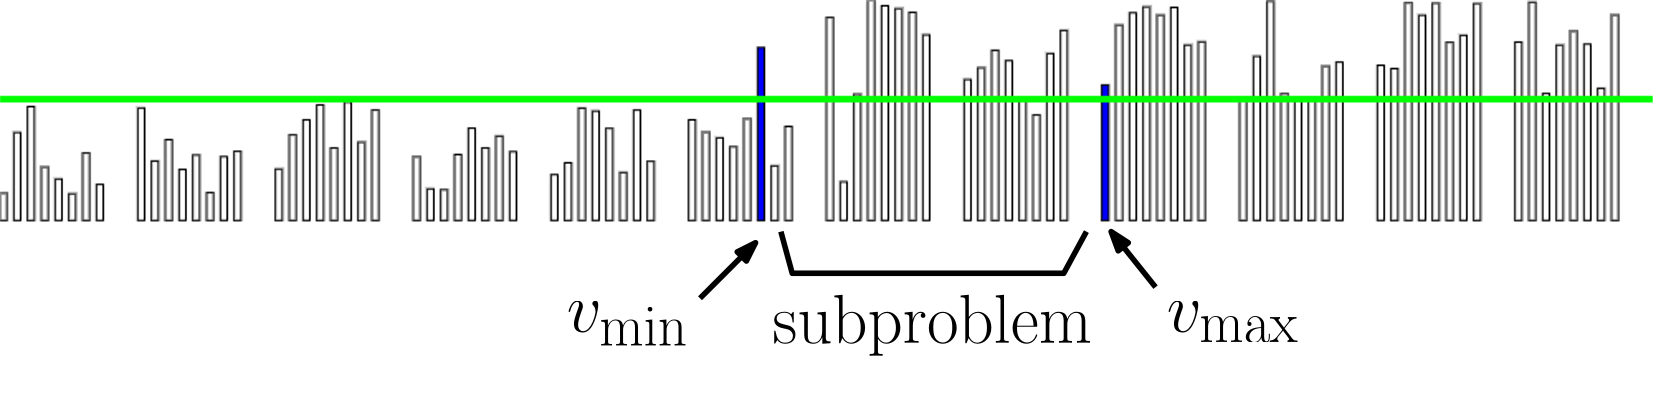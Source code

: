 <?xml version="1.0"?>
<!DOCTYPE ipe SYSTEM "ipe.dtd">
<ipe version="70212" creator="Ipe 7.2.12">
<info created="D:20191018220444" modified="D:20191018221539"/>
<bitmap id="1" width="1000" height="250" BitsPerComponent="8" ColorSpace="DeviceRGB" Filter="FlateDecode" length="3959" encoding="base64">
eNrt3U+IJFcdwPHRFQUX9xAPSpZFhSSKE/8dAkaEKEYwF1HigKsHjx7iIAQ85KDZePAgCDLm
4MGDB11hDYqXCCIaECN4iP9GNAmohA16MBdRUNy4Pnt463tTM7M93V2vflX1+fAOYZmt7qr+
zavv7qanr18HgKNdunTp4cLOzo5rwth9rHblyhXXZBp+1uGaADCrbk8O/jvljW5nAra3t7+Z
pZGeT7en7+UPFJb5dn6wts61+nqtj8ueTvCdBfsVALo9+U+Ha8WIun1/f//gv+fW7cn3F5b8
Y3i6Vl/K1rxW6VCfyHq67P6eAQDd3r0Ppux5SWFra8u1mozLtell7cy7/VRZu8Fr1eCy63YA
dPuR3Z7uwje+rOz2xzpcxtFl7cVsmb5Kw3Cmptt1u24HgPjdnn79/oI3/Y2x20/VVwfDcC2L
/48vul23A4BuP+Hu/EKHyzulbj9yGHS7btftADC6bk/HuaXgljqs9Bq9v6bbdbtuBwDd7pYa
sNvTK/WDbJlX8Bsdun0y387fren2DdrrsP8AoNs5bbef9hX8eGGZYdDtI/p2/lC2zDDo9lM9
q92CrQ+AQ7eJ2wrr3CZ0u26/6Suo22f4x3DdPvZnBUCou/OzC2veJnS7btftul2363YA4t8m
dLtu1+26XbfrdgB0O7pdt+t23Q6AbtftXO7Q7bpdt+t2AHS7bg84DBcLfbyCul2363bdDoBu
J06q6XbDoNt1OwC6fZ6e7tDtul2363YAdLtuDxiQdxRaloxu1+26/eRD7dZ0OwC6febdPlTJ
6Hbdrttveqi9rI9dFABG1+3pix+t6XbdrttH2u3pi39TG3W3RzsUALo9QvU9kMWvPt2u23X7
Cd2efsudWU9/da/bAdDtqk+363bdvn63b+RQuh0A3a76dLtu1+26XbcDoNt1u26/6bN6skO3
6/bl/a1DtwOg23W7bu/jFUzHubvQuGR0+0aG4c5C+x9N86pCHz+0SrcDoNt1+6y6/YcdEUpG
t29qGA5+YkycHym5wlw90XHTa/Wemm4HQLfr9gl0e/r19xWC/DB/3T7UMATs9nSoewpLnuCP
syX/dUm3A0SW9vZ7772/XLpdt8+z2wN+CJdu1+0t9yvdDhC/28+d297aeiyvpi2q25f35w7d
rtt1u27X7QDz6/breen2oN2entJrC9MLSN2u23W7bgdAt0+j2/u+pf62Q7frdt2u2wHQ7bo9
WrenE3xzIcgn0eh23a7bdTsAul23HxqGgJ8gOfluT4/7lZpu1+26HQDdrtt1e8BuT4/+qazx
Zdftul23A+h23a7bdXv8y67bdbtuB9Dtur1Zybyrptt1u27X7bodQLfr9oDdnp7VT7N1npVu
1+3ls7qjptt1OwC6Xbf3dIK6Xbev+ayezuJPu27X7QC6Xbfrdt0+4W7f6+hjrl5R0+26HQDd
PoFu/3yt5bPS7TPs9nR2u4X+5uqf2ToBqdt1O4Bu1+1xuj09xGezxs9Kt8+z24edq5cXWr6C
ul23A+h23b5+tw/1rHS7bh9krv610PgV1O26HUC363bdrtt1+5onqNt1OwC6Xbfrdt2u23W7
bgfQ7bpdt+t23a7bdTsAul2363bdrtt1u24H0O26vWXJfLWm23W7btftuh0A3R6w29OhPpmF
ela6Xbfrdt2u2wF0u26f2LPS7bpdt+t2AHS7bp9ktz/Xodt1u27X7QDodt0eLSAvXNg+e/bC
jRU81XS7btftAOh23T7bbt/a2j+Yt3PndnS7btftjbv9aoduB9Dtul2363bdrtujdXv69fOF
ltMOgG7X7bpdt+t23R5/2gHQ7bpdt+t23a7bdTuAbg/V7V+oBbnR63bd3ngY7is0/gOvbu+v
29MXv66m2wEYb7enO85DWZwbvW7X7e2H4fGF9v9Qpdt77fb0W/6UjXra/39XsSzLsizLsizL
sizLsizLsizLsizLsizLsizLsizLsizLsqzhlrePsbK/dyzzJpqvZY3fqQfel7rx93nN832p
p317nfel9vpOvXGdoPelDvi+1Am/C/sE1zrcoGcrjejZwjo3L9Dtul2363bdrtt1+8ZT7Uyh
j08raHNL/UVNZmzwG0e3j90fO1wT3a5kdLtuN+26fYzd3venjLW5paYTeXsmIHU7h+6Dry/4
kAjdrmR0u2437bpdtw/b7QIyfrenUb+9ICCHrb70Cn6nts734Jtqul2363bdrtt1u27X7bp9
1N2ePLPg04EjdHt6BT+crX/H+V02ve9B3a7bdbtu1+26Xbfr9hl2+1DTrtsHuePodt2u23W7
btftul2363bdjm7X7bq9vxO8UGhcMrpdt+t23a7b0e26XbfrdiWz/KGeW2hfMrpdt+t23a7b
0e26XbeffK0+XdPtSmaQktHtul2363bdTrpWr67pdt0+lm5PD7FV6GO/OrhWX87Ka6XblYxu
1+2mXbfrdt3e/lr9NevpzVm6XbePdL864VrpdiWj23W7adftul23B7lWul2363bdrmR0u243
7bpdt+t23a7bdbtu1+1KRrfrdtOu23W7btft6PZQ3Z6Oc6bQR8nodt2u2027btftul236/aD
Ezxfm0+3v7vWxzDModuTaws9lYxu1+263bTrdt2u23W7br9xglezUf9swxX2q59kPQ3DTLq9
15LR7bpdt5t23T69bk+P+62abtftun0+czXsJ7836PZHOnS7ktHtut206/bxdnt69I9mPV12
faXbdbtuH6Tb09l9rtBTM+h2JaPbdbtp1+3Nur3vy66voqXaWwpBUm3y3f6rDt3eptsbNINu
VzK6Xbebdt2u23V7f6n264U4qTb5bk9n99ZCkBOcbbf/vkO3KxndrttNu27X7bo9ZrdHS7U5
dHvAE5xtt6cvfmNhnVdQtysZ3a7bTbtu1+0D9tUrC9P7QeK6Xbfr9g2+grpdyeh23W7adbtu
H7av/rEwyQ8AGjbVvlgL8lNPdbtu1+1KRrfrdtOu23W7vtLthw71mSzOpxXodt2u25WMbtft
pl2363Z9pdvjf8qYbtftul3J6Hbdbtp1u27XV7pdt+v2EXX7Tm2ZQ+l2JaPbdbtp1+26XV8F
T7V0nNcUgk97s2+cWwvBT1C3H3mCVzLdrmR0u2437bpdt+v2yXR78peF+NPe8hvn+YX4J6jb
N7K363Ylo9t1u2nX7bp9ht2enu0bCn1c9tlO+7DfOCdcqw/WdLtu1+1KRrfrdtOu26N1ezq7
2wuNTzBst6fn/IeF/i67bg/V7em3fC9r/NFgul23KxndrttNu27X7ct/Dz6z0P4EN3gfvFjr
Y0R1+yDSU3pZIfjertt1u27X7bpdt+t23d44IEfX7ekhLmdLlsxx/2uEbt/I3v5Abc1r9e+F
+Hu7btftul2363bdrtt1u27f7F+Sn/C/Ruj2Te3tj2bjvU3odt2u25WMbtftul236/bkakfj
bo922Se/t+t23a7blYxu1+2mXbfr9jF2e/r184V1Lrtu1+26fYVpf0dtvHu7blcyul23m3bd
rtsHOUHdrtun1+3pIV5aaLkhn3yop7JR7+26Xcnodt1u2nW7btftul23b6rb0wO9uNB4Q57D
3n5ct/+yQ7crGd2u2027bm85DHsdul236/ZRdPsgG/Kcuz0d6m2FINOuZHS7bjftun0+3Z6e
0m4hSF/p9q4fdeh23a7bG3d7wGlXMrpdt5t23T6rbg/YV22m/ZZa/JJ5b8Hertt1u25XMrpd
t5t23a7bZ9Lt6be8kCkZ3a7by0M91aHbdbuS0e263bQrGd0+lmnX7bp9Pt2ejlP+UMdZ7e26
Xcnodt1u2pWMbtftpl23n2ra76rZ23W7btftut2029t1u27X7bo95t7+88zertt1u27X7abd
3q7bjzvBJ2u6Xbfrdnu7btftpl2363bTrmRiZu3dWeMPDdTtpl2329t1u27X7bpdt9vbdXtP
I6rbTbtut7fr9p5G9OGaktHtut2029t1u27X7brd3q7bA3Z7evRLmZLR7brdtNvbdXtP3Z4O
dVtNt5t23W5v1+1KxrTrdtNub9ftAbs9HerZbLzTrtt1u71dtysZ067bTbtpVzKT7/YJTLtu
j7a3P1HT7fZ23a5kdLtuN+32dt2u23V7zL39nqx8Vh+p2dvt7brdtOt23W7adbtu1+2mPebe
/u3M3m5v1+2mXbfrdtNubx+223drLU/w8Y75TPutBdNub7e363bTbtp1u2k37UpmmYHfy9qf
4H2FuU378wum3d5ub9ftpt2063bTbtqVzJIDb9pNu73dtJt23W7adbu93bTb23W7aTft9nbT
rttNu2nX7abdtCsZ3W7aTbu93bTrdtOu23W7abe363bTbtrt7abdtOt2067b7e2m3d6u2027
abe3m3bdbtpNu2437aZdyeh2027a7e2mXbebdt1ubzft9nbdbtpNu73dtJt23W7adbu93bQr
Gd1u2k27vd2063bTbtp1u2k37UpGt5t2e7tpN+263bTrdnu7abe363bTbtrt7aZdt+t2067b
TbtpVzK63bSbdnu7adftpt2063bTbm/X7abdtNvbTbtp1+2mXbfb2027vV23m3bTbm837brd
tJt23W7aTbuS0e2m3bTb2027bjftut3ebtrt7VPq9v2F7rPaz7rP6kD3WQ11qNWmfUQneNyh
Vp72sZzgcYdaeW837aa92Qkuun0/L9Nu2vud9tzt/1vdbre3m3Z7+wSm/eBRbjj0rEpHfn1S
PqsBD7XatI/oBI871JqvePwTPO5Qq+3tpt20tzzB1FHlMu2mvddpPzRv9nbTbm+f3rQDAAAA
AAAAAAAAAAAAAAAAAAAAAAAAAAAAAAAAAAAAAAAAAAAAAAAAAAAAAAAAAAAAAAAAAAAAAAAA
AAAAAAAAAAAAAAAAAAAAAAAAAAAAAAAAAAAAAAAAAAAAAAAAAAAAAAAAAAAAAAAAAAAAAAAA
AAAAAAAAAAAAAAAAAAAAAAAAAAAAAAAAAAAAAAAAAAAAAAAAAAAAAAAAAAAAAAAAAAAAAAAA
AAAAAAAAAAAAAAAAAAAAAAAAAAAAAAAAAAAAAAAAAAAAAAAAAAAAAAAAAAAAAAAAAAAAAAAA
AAAAAAAAAAAAAAAAAAAAAAAAAAAAAAAAAAAAAAAAAAAAAAAAAAAAAAAAAAAAAAAAAAAAAAAA
AAAAAAAAAAAAAAAAAAAAAAAAAAAAAAAAAAAAAAAAAAAAAAAAAAAAAAAAAAAAAAAAAAAAAAAA
AAAAAAAAAAAATNh/AeoQBvw=
</bitmap>
<ipestyle name="basic">
<symbol name="arrow/arc(spx)">
<path stroke="sym-stroke" fill="sym-stroke" pen="sym-pen">
0 0 m
-1 0.333 l
-1 -0.333 l
h
</path>
</symbol>
<symbol name="arrow/farc(spx)">
<path stroke="sym-stroke" fill="white" pen="sym-pen">
0 0 m
-1 0.333 l
-1 -0.333 l
h
</path>
</symbol>
<symbol name="arrow/ptarc(spx)">
<path stroke="sym-stroke" fill="sym-stroke" pen="sym-pen">
0 0 m
-1 0.333 l
-0.8 0 l
-1 -0.333 l
h
</path>
</symbol>
<symbol name="arrow/fptarc(spx)">
<path stroke="sym-stroke" fill="white" pen="sym-pen">
0 0 m
-1 0.333 l
-0.8 0 l
-1 -0.333 l
h
</path>
</symbol>
<symbol name="mark/circle(sx)" transformations="translations">
<path fill="sym-stroke">
0.6 0 0 0.6 0 0 e
0.4 0 0 0.4 0 0 e
</path>
</symbol>
<symbol name="mark/disk(sx)" transformations="translations">
<path fill="sym-stroke">
0.6 0 0 0.6 0 0 e
</path>
</symbol>
<symbol name="mark/fdisk(sfx)" transformations="translations">
<group>
<path fill="sym-fill">
0.5 0 0 0.5 0 0 e
</path>
<path fill="sym-stroke" fillrule="eofill">
0.6 0 0 0.6 0 0 e
0.4 0 0 0.4 0 0 e
</path>
</group>
</symbol>
<symbol name="mark/box(sx)" transformations="translations">
<path fill="sym-stroke" fillrule="eofill">
-0.6 -0.6 m
0.6 -0.6 l
0.6 0.6 l
-0.6 0.6 l
h
-0.4 -0.4 m
0.4 -0.4 l
0.4 0.4 l
-0.4 0.4 l
h
</path>
</symbol>
<symbol name="mark/square(sx)" transformations="translations">
<path fill="sym-stroke">
-0.6 -0.6 m
0.6 -0.6 l
0.6 0.6 l
-0.6 0.6 l
h
</path>
</symbol>
<symbol name="mark/fsquare(sfx)" transformations="translations">
<group>
<path fill="sym-fill">
-0.5 -0.5 m
0.5 -0.5 l
0.5 0.5 l
-0.5 0.5 l
h
</path>
<path fill="sym-stroke" fillrule="eofill">
-0.6 -0.6 m
0.6 -0.6 l
0.6 0.6 l
-0.6 0.6 l
h
-0.4 -0.4 m
0.4 -0.4 l
0.4 0.4 l
-0.4 0.4 l
h
</path>
</group>
</symbol>
<symbol name="mark/cross(sx)" transformations="translations">
<group>
<path fill="sym-stroke">
-0.43 -0.57 m
0.57 0.43 l
0.43 0.57 l
-0.57 -0.43 l
h
</path>
<path fill="sym-stroke">
-0.43 0.57 m
0.57 -0.43 l
0.43 -0.57 l
-0.57 0.43 l
h
</path>
</group>
</symbol>
<symbol name="arrow/fnormal(spx)">
<path stroke="sym-stroke" fill="white" pen="sym-pen">
0 0 m
-1 0.333 l
-1 -0.333 l
h
</path>
</symbol>
<symbol name="arrow/pointed(spx)">
<path stroke="sym-stroke" fill="sym-stroke" pen="sym-pen">
0 0 m
-1 0.333 l
-0.8 0 l
-1 -0.333 l
h
</path>
</symbol>
<symbol name="arrow/fpointed(spx)">
<path stroke="sym-stroke" fill="white" pen="sym-pen">
0 0 m
-1 0.333 l
-0.8 0 l
-1 -0.333 l
h
</path>
</symbol>
<symbol name="arrow/linear(spx)">
<path stroke="sym-stroke" pen="sym-pen">
-1 0.333 m
0 0 l
-1 -0.333 l
</path>
</symbol>
<symbol name="arrow/fdouble(spx)">
<path stroke="sym-stroke" fill="white" pen="sym-pen">
0 0 m
-1 0.333 l
-1 -0.333 l
h
-1 0 m
-2 0.333 l
-2 -0.333 l
h
</path>
</symbol>
<symbol name="arrow/double(spx)">
<path stroke="sym-stroke" fill="sym-stroke" pen="sym-pen">
0 0 m
-1 0.333 l
-1 -0.333 l
h
-1 0 m
-2 0.333 l
-2 -0.333 l
h
</path>
</symbol>
<pen name="heavier" value="0.8"/>
<pen name="fat" value="1.2"/>
<pen name="ultrafat" value="2"/>
<symbolsize name="large" value="5"/>
<symbolsize name="small" value="2"/>
<symbolsize name="tiny" value="1.1"/>
<arrowsize name="large" value="10"/>
<arrowsize name="small" value="5"/>
<arrowsize name="tiny" value="3"/>
<color name="red" value="1 0 0"/>
<color name="green" value="0 1 0"/>
<color name="blue" value="0 0 1"/>
<color name="yellow" value="1 1 0"/>
<color name="orange" value="1 0.647 0"/>
<color name="gold" value="1 0.843 0"/>
<color name="purple" value="0.627 0.125 0.941"/>
<color name="gray" value="0.745"/>
<color name="brown" value="0.647 0.165 0.165"/>
<color name="navy" value="0 0 0.502"/>
<color name="pink" value="1 0.753 0.796"/>
<color name="seagreen" value="0.18 0.545 0.341"/>
<color name="turquoise" value="0.251 0.878 0.816"/>
<color name="violet" value="0.933 0.51 0.933"/>
<color name="darkblue" value="0 0 0.545"/>
<color name="darkcyan" value="0 0.545 0.545"/>
<color name="darkgray" value="0.663"/>
<color name="darkgreen" value="0 0.392 0"/>
<color name="darkmagenta" value="0.545 0 0.545"/>
<color name="darkorange" value="1 0.549 0"/>
<color name="darkred" value="0.545 0 0"/>
<color name="lightblue" value="0.678 0.847 0.902"/>
<color name="lightcyan" value="0.878 1 1"/>
<color name="lightgray" value="0.827"/>
<color name="lightgreen" value="0.565 0.933 0.565"/>
<color name="lightyellow" value="1 1 0.878"/>
<dashstyle name="dashed" value="[4] 0"/>
<dashstyle name="dotted" value="[1 3] 0"/>
<dashstyle name="dash dotted" value="[4 2 1 2] 0"/>
<dashstyle name="dash dot dotted" value="[4 2 1 2 1 2] 0"/>
<textsize name="large" value="\large"/>
<textsize name="Large" value="\Large"/>
<textsize name="LARGE" value="\LARGE"/>
<textsize name="huge" value="\huge"/>
<textsize name="Huge" value="\Huge"/>
<textsize name="small" value="\small"/>
<textsize name="footnote" value="\footnotesize"/>
<textsize name="tiny" value="\tiny"/>
<textstyle name="center" begin="\begin{center}" end="\end{center}"/>
<textstyle name="itemize" begin="\begin{itemize}" end="\end{itemize}"/>
<textstyle name="item" begin="\begin{itemize}\item{}" end="\end{itemize}"/>
<gridsize name="4 pts" value="4"/>
<gridsize name="8 pts (~3 mm)" value="8"/>
<gridsize name="16 pts (~6 mm)" value="16"/>
<gridsize name="32 pts (~12 mm)" value="32"/>
<gridsize name="10 pts (~3.5 mm)" value="10"/>
<gridsize name="20 pts (~7 mm)" value="20"/>
<gridsize name="14 pts (~5 mm)" value="14"/>
<gridsize name="28 pts (~10 mm)" value="28"/>
<gridsize name="56 pts (~20 mm)" value="56"/>
<anglesize name="90 deg" value="90"/>
<anglesize name="60 deg" value="60"/>
<anglesize name="45 deg" value="45"/>
<anglesize name="30 deg" value="30"/>
<anglesize name="22.5 deg" value="22.5"/>
<opacity name="10%" value="0.1"/>
<opacity name="30%" value="0.3"/>
<opacity name="50%" value="0.5"/>
<opacity name="75%" value="0.75"/>
<tiling name="falling" angle="-60" step="4" width="1"/>
<tiling name="rising" angle="30" step="4" width="1"/>
</ipestyle>
<page>
<layer name="alpha"/>
<view layers="alpha" active="alpha"/>
<image layer="alpha" rect="0 346.625 595 495.375" bitmap="1"/>
<path matrix="1.01843 0 0 0.75 -32.5559 103" stroke="black" pen="ultrafat">
308 412 m
312 392 l
408 392 l
416 412 l
416 412 l
</path>
<text matrix="1 0 0 1 -180 -24" transformations="translations" pos="384 400" stroke="black" type="label" width="43.899" height="10.669" depth="5.02" valign="baseline" size="Huge" style="math">v_{\min} </text>
<text matrix="1 0 0 1 36 -24" transformations="translations" pos="384 400" stroke="black" type="label" width="47.677" height="10.67" depth="3.72" valign="baseline" size="Huge" style="math">v_{\max} </text>
<text matrix="0.764049 0 0 1 12.2185 -36" transformations="translations" pos="348 408" stroke="black" type="label" width="122.585" height="17.215" depth="4.82" valign="baseline" size="Huge">subproblem </text>
<path stroke="black" pen="ultrafat" arrow="normal/normal">
252 388 m
272 408 l
</path>
<path stroke="black" pen="ultrafat" arrow="normal/normal">
416 392 m
400 412 l
</path>
</page>
</ipe>
